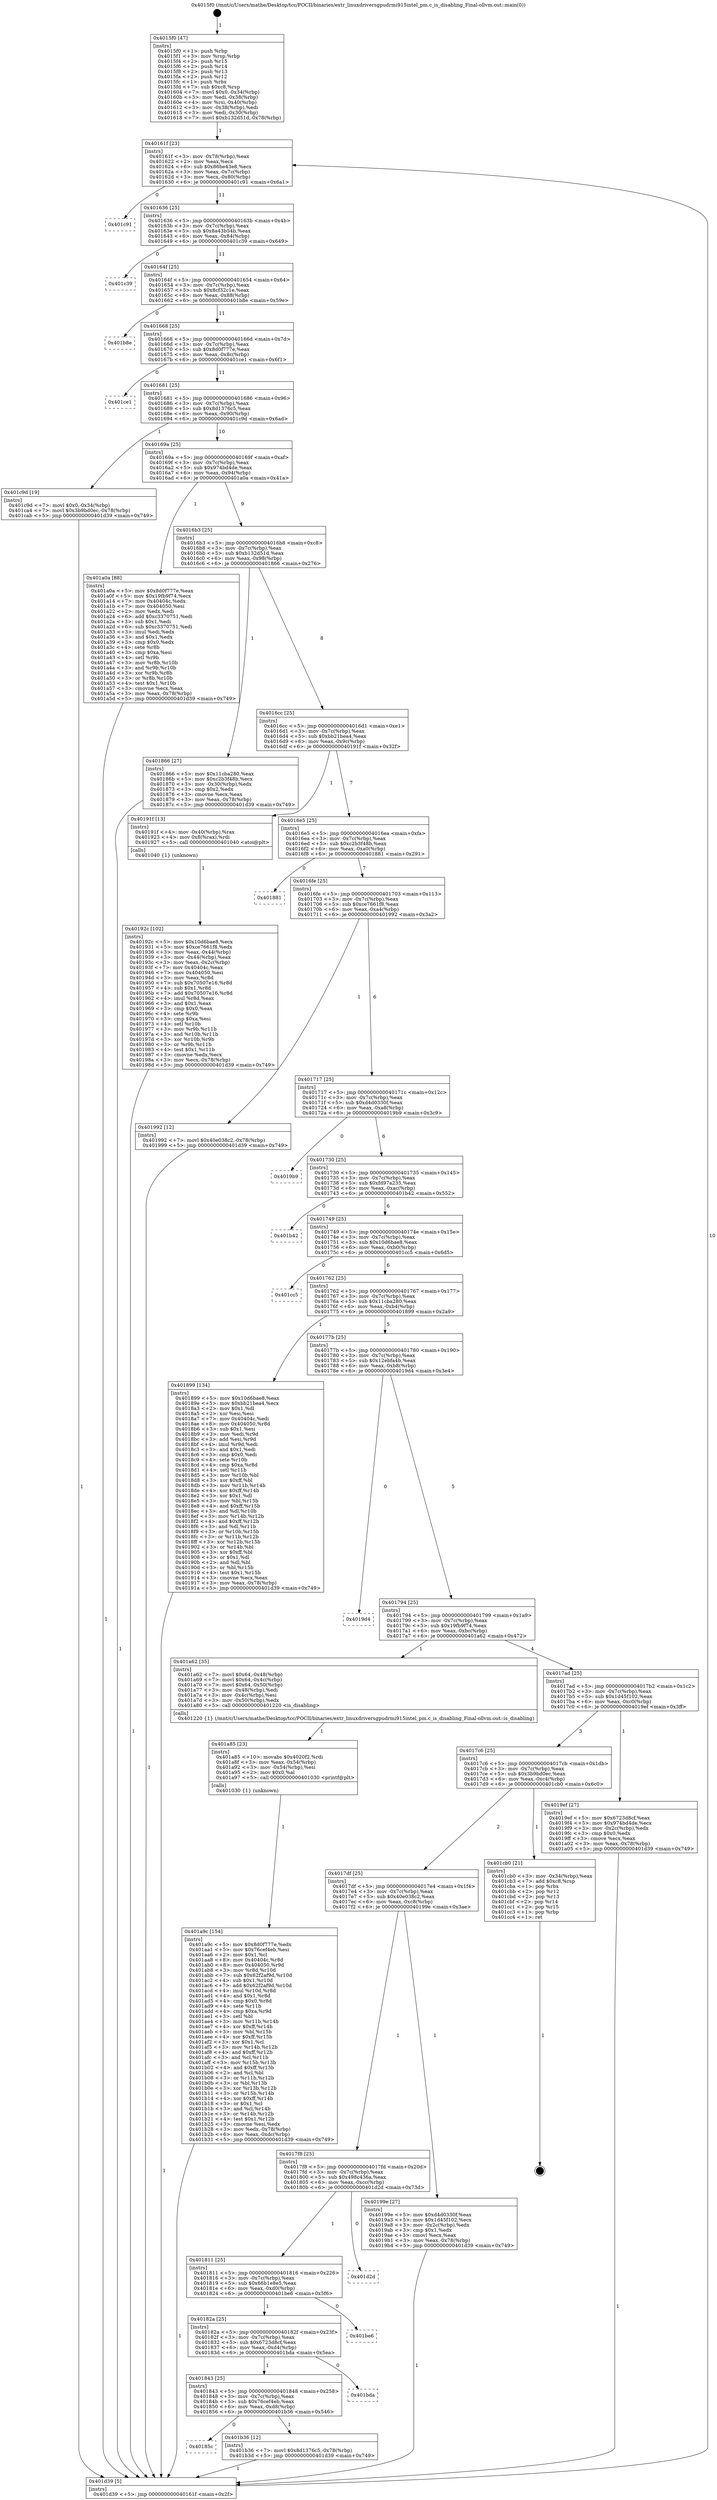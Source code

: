 digraph "0x4015f0" {
  label = "0x4015f0 (/mnt/c/Users/mathe/Desktop/tcc/POCII/binaries/extr_linuxdriversgpudrmi915intel_pm.c_is_disabling_Final-ollvm.out::main(0))"
  labelloc = "t"
  node[shape=record]

  Entry [label="",width=0.3,height=0.3,shape=circle,fillcolor=black,style=filled]
  "0x40161f" [label="{
     0x40161f [23]\l
     | [instrs]\l
     &nbsp;&nbsp;0x40161f \<+3\>: mov -0x78(%rbp),%eax\l
     &nbsp;&nbsp;0x401622 \<+2\>: mov %eax,%ecx\l
     &nbsp;&nbsp;0x401624 \<+6\>: sub $0x86be43e8,%ecx\l
     &nbsp;&nbsp;0x40162a \<+3\>: mov %eax,-0x7c(%rbp)\l
     &nbsp;&nbsp;0x40162d \<+3\>: mov %ecx,-0x80(%rbp)\l
     &nbsp;&nbsp;0x401630 \<+6\>: je 0000000000401c91 \<main+0x6a1\>\l
  }"]
  "0x401c91" [label="{
     0x401c91\l
  }", style=dashed]
  "0x401636" [label="{
     0x401636 [25]\l
     | [instrs]\l
     &nbsp;&nbsp;0x401636 \<+5\>: jmp 000000000040163b \<main+0x4b\>\l
     &nbsp;&nbsp;0x40163b \<+3\>: mov -0x7c(%rbp),%eax\l
     &nbsp;&nbsp;0x40163e \<+5\>: sub $0x8a43b54b,%eax\l
     &nbsp;&nbsp;0x401643 \<+6\>: mov %eax,-0x84(%rbp)\l
     &nbsp;&nbsp;0x401649 \<+6\>: je 0000000000401c39 \<main+0x649\>\l
  }"]
  Exit [label="",width=0.3,height=0.3,shape=circle,fillcolor=black,style=filled,peripheries=2]
  "0x401c39" [label="{
     0x401c39\l
  }", style=dashed]
  "0x40164f" [label="{
     0x40164f [25]\l
     | [instrs]\l
     &nbsp;&nbsp;0x40164f \<+5\>: jmp 0000000000401654 \<main+0x64\>\l
     &nbsp;&nbsp;0x401654 \<+3\>: mov -0x7c(%rbp),%eax\l
     &nbsp;&nbsp;0x401657 \<+5\>: sub $0x8cf32c1e,%eax\l
     &nbsp;&nbsp;0x40165c \<+6\>: mov %eax,-0x88(%rbp)\l
     &nbsp;&nbsp;0x401662 \<+6\>: je 0000000000401b8e \<main+0x59e\>\l
  }"]
  "0x40185c" [label="{
     0x40185c\l
  }", style=dashed]
  "0x401b8e" [label="{
     0x401b8e\l
  }", style=dashed]
  "0x401668" [label="{
     0x401668 [25]\l
     | [instrs]\l
     &nbsp;&nbsp;0x401668 \<+5\>: jmp 000000000040166d \<main+0x7d\>\l
     &nbsp;&nbsp;0x40166d \<+3\>: mov -0x7c(%rbp),%eax\l
     &nbsp;&nbsp;0x401670 \<+5\>: sub $0x8d0f777e,%eax\l
     &nbsp;&nbsp;0x401675 \<+6\>: mov %eax,-0x8c(%rbp)\l
     &nbsp;&nbsp;0x40167b \<+6\>: je 0000000000401ce1 \<main+0x6f1\>\l
  }"]
  "0x401b36" [label="{
     0x401b36 [12]\l
     | [instrs]\l
     &nbsp;&nbsp;0x401b36 \<+7\>: movl $0x8d1376c5,-0x78(%rbp)\l
     &nbsp;&nbsp;0x401b3d \<+5\>: jmp 0000000000401d39 \<main+0x749\>\l
  }"]
  "0x401ce1" [label="{
     0x401ce1\l
  }", style=dashed]
  "0x401681" [label="{
     0x401681 [25]\l
     | [instrs]\l
     &nbsp;&nbsp;0x401681 \<+5\>: jmp 0000000000401686 \<main+0x96\>\l
     &nbsp;&nbsp;0x401686 \<+3\>: mov -0x7c(%rbp),%eax\l
     &nbsp;&nbsp;0x401689 \<+5\>: sub $0x8d1376c5,%eax\l
     &nbsp;&nbsp;0x40168e \<+6\>: mov %eax,-0x90(%rbp)\l
     &nbsp;&nbsp;0x401694 \<+6\>: je 0000000000401c9d \<main+0x6ad\>\l
  }"]
  "0x401843" [label="{
     0x401843 [25]\l
     | [instrs]\l
     &nbsp;&nbsp;0x401843 \<+5\>: jmp 0000000000401848 \<main+0x258\>\l
     &nbsp;&nbsp;0x401848 \<+3\>: mov -0x7c(%rbp),%eax\l
     &nbsp;&nbsp;0x40184b \<+5\>: sub $0x76cef4eb,%eax\l
     &nbsp;&nbsp;0x401850 \<+6\>: mov %eax,-0xd8(%rbp)\l
     &nbsp;&nbsp;0x401856 \<+6\>: je 0000000000401b36 \<main+0x546\>\l
  }"]
  "0x401c9d" [label="{
     0x401c9d [19]\l
     | [instrs]\l
     &nbsp;&nbsp;0x401c9d \<+7\>: movl $0x0,-0x34(%rbp)\l
     &nbsp;&nbsp;0x401ca4 \<+7\>: movl $0x3b9bd0ec,-0x78(%rbp)\l
     &nbsp;&nbsp;0x401cab \<+5\>: jmp 0000000000401d39 \<main+0x749\>\l
  }"]
  "0x40169a" [label="{
     0x40169a [25]\l
     | [instrs]\l
     &nbsp;&nbsp;0x40169a \<+5\>: jmp 000000000040169f \<main+0xaf\>\l
     &nbsp;&nbsp;0x40169f \<+3\>: mov -0x7c(%rbp),%eax\l
     &nbsp;&nbsp;0x4016a2 \<+5\>: sub $0x974bd4de,%eax\l
     &nbsp;&nbsp;0x4016a7 \<+6\>: mov %eax,-0x94(%rbp)\l
     &nbsp;&nbsp;0x4016ad \<+6\>: je 0000000000401a0a \<main+0x41a\>\l
  }"]
  "0x401bda" [label="{
     0x401bda\l
  }", style=dashed]
  "0x401a0a" [label="{
     0x401a0a [88]\l
     | [instrs]\l
     &nbsp;&nbsp;0x401a0a \<+5\>: mov $0x8d0f777e,%eax\l
     &nbsp;&nbsp;0x401a0f \<+5\>: mov $0x19fb9f74,%ecx\l
     &nbsp;&nbsp;0x401a14 \<+7\>: mov 0x40404c,%edx\l
     &nbsp;&nbsp;0x401a1b \<+7\>: mov 0x404050,%esi\l
     &nbsp;&nbsp;0x401a22 \<+2\>: mov %edx,%edi\l
     &nbsp;&nbsp;0x401a24 \<+6\>: add $0xc3370751,%edi\l
     &nbsp;&nbsp;0x401a2a \<+3\>: sub $0x1,%edi\l
     &nbsp;&nbsp;0x401a2d \<+6\>: sub $0xc3370751,%edi\l
     &nbsp;&nbsp;0x401a33 \<+3\>: imul %edi,%edx\l
     &nbsp;&nbsp;0x401a36 \<+3\>: and $0x1,%edx\l
     &nbsp;&nbsp;0x401a39 \<+3\>: cmp $0x0,%edx\l
     &nbsp;&nbsp;0x401a3c \<+4\>: sete %r8b\l
     &nbsp;&nbsp;0x401a40 \<+3\>: cmp $0xa,%esi\l
     &nbsp;&nbsp;0x401a43 \<+4\>: setl %r9b\l
     &nbsp;&nbsp;0x401a47 \<+3\>: mov %r8b,%r10b\l
     &nbsp;&nbsp;0x401a4a \<+3\>: and %r9b,%r10b\l
     &nbsp;&nbsp;0x401a4d \<+3\>: xor %r9b,%r8b\l
     &nbsp;&nbsp;0x401a50 \<+3\>: or %r8b,%r10b\l
     &nbsp;&nbsp;0x401a53 \<+4\>: test $0x1,%r10b\l
     &nbsp;&nbsp;0x401a57 \<+3\>: cmovne %ecx,%eax\l
     &nbsp;&nbsp;0x401a5a \<+3\>: mov %eax,-0x78(%rbp)\l
     &nbsp;&nbsp;0x401a5d \<+5\>: jmp 0000000000401d39 \<main+0x749\>\l
  }"]
  "0x4016b3" [label="{
     0x4016b3 [25]\l
     | [instrs]\l
     &nbsp;&nbsp;0x4016b3 \<+5\>: jmp 00000000004016b8 \<main+0xc8\>\l
     &nbsp;&nbsp;0x4016b8 \<+3\>: mov -0x7c(%rbp),%eax\l
     &nbsp;&nbsp;0x4016bb \<+5\>: sub $0xb132d51d,%eax\l
     &nbsp;&nbsp;0x4016c0 \<+6\>: mov %eax,-0x98(%rbp)\l
     &nbsp;&nbsp;0x4016c6 \<+6\>: je 0000000000401866 \<main+0x276\>\l
  }"]
  "0x40182a" [label="{
     0x40182a [25]\l
     | [instrs]\l
     &nbsp;&nbsp;0x40182a \<+5\>: jmp 000000000040182f \<main+0x23f\>\l
     &nbsp;&nbsp;0x40182f \<+3\>: mov -0x7c(%rbp),%eax\l
     &nbsp;&nbsp;0x401832 \<+5\>: sub $0x6723d8cf,%eax\l
     &nbsp;&nbsp;0x401837 \<+6\>: mov %eax,-0xd4(%rbp)\l
     &nbsp;&nbsp;0x40183d \<+6\>: je 0000000000401bda \<main+0x5ea\>\l
  }"]
  "0x401866" [label="{
     0x401866 [27]\l
     | [instrs]\l
     &nbsp;&nbsp;0x401866 \<+5\>: mov $0x11cba280,%eax\l
     &nbsp;&nbsp;0x40186b \<+5\>: mov $0xc2b3f48b,%ecx\l
     &nbsp;&nbsp;0x401870 \<+3\>: mov -0x30(%rbp),%edx\l
     &nbsp;&nbsp;0x401873 \<+3\>: cmp $0x2,%edx\l
     &nbsp;&nbsp;0x401876 \<+3\>: cmovne %ecx,%eax\l
     &nbsp;&nbsp;0x401879 \<+3\>: mov %eax,-0x78(%rbp)\l
     &nbsp;&nbsp;0x40187c \<+5\>: jmp 0000000000401d39 \<main+0x749\>\l
  }"]
  "0x4016cc" [label="{
     0x4016cc [25]\l
     | [instrs]\l
     &nbsp;&nbsp;0x4016cc \<+5\>: jmp 00000000004016d1 \<main+0xe1\>\l
     &nbsp;&nbsp;0x4016d1 \<+3\>: mov -0x7c(%rbp),%eax\l
     &nbsp;&nbsp;0x4016d4 \<+5\>: sub $0xbb21bea4,%eax\l
     &nbsp;&nbsp;0x4016d9 \<+6\>: mov %eax,-0x9c(%rbp)\l
     &nbsp;&nbsp;0x4016df \<+6\>: je 000000000040191f \<main+0x32f\>\l
  }"]
  "0x401d39" [label="{
     0x401d39 [5]\l
     | [instrs]\l
     &nbsp;&nbsp;0x401d39 \<+5\>: jmp 000000000040161f \<main+0x2f\>\l
  }"]
  "0x4015f0" [label="{
     0x4015f0 [47]\l
     | [instrs]\l
     &nbsp;&nbsp;0x4015f0 \<+1\>: push %rbp\l
     &nbsp;&nbsp;0x4015f1 \<+3\>: mov %rsp,%rbp\l
     &nbsp;&nbsp;0x4015f4 \<+2\>: push %r15\l
     &nbsp;&nbsp;0x4015f6 \<+2\>: push %r14\l
     &nbsp;&nbsp;0x4015f8 \<+2\>: push %r13\l
     &nbsp;&nbsp;0x4015fa \<+2\>: push %r12\l
     &nbsp;&nbsp;0x4015fc \<+1\>: push %rbx\l
     &nbsp;&nbsp;0x4015fd \<+7\>: sub $0xc8,%rsp\l
     &nbsp;&nbsp;0x401604 \<+7\>: movl $0x0,-0x34(%rbp)\l
     &nbsp;&nbsp;0x40160b \<+3\>: mov %edi,-0x38(%rbp)\l
     &nbsp;&nbsp;0x40160e \<+4\>: mov %rsi,-0x40(%rbp)\l
     &nbsp;&nbsp;0x401612 \<+3\>: mov -0x38(%rbp),%edi\l
     &nbsp;&nbsp;0x401615 \<+3\>: mov %edi,-0x30(%rbp)\l
     &nbsp;&nbsp;0x401618 \<+7\>: movl $0xb132d51d,-0x78(%rbp)\l
  }"]
  "0x401be6" [label="{
     0x401be6\l
  }", style=dashed]
  "0x40191f" [label="{
     0x40191f [13]\l
     | [instrs]\l
     &nbsp;&nbsp;0x40191f \<+4\>: mov -0x40(%rbp),%rax\l
     &nbsp;&nbsp;0x401923 \<+4\>: mov 0x8(%rax),%rdi\l
     &nbsp;&nbsp;0x401927 \<+5\>: call 0000000000401040 \<atoi@plt\>\l
     | [calls]\l
     &nbsp;&nbsp;0x401040 \{1\} (unknown)\l
  }"]
  "0x4016e5" [label="{
     0x4016e5 [25]\l
     | [instrs]\l
     &nbsp;&nbsp;0x4016e5 \<+5\>: jmp 00000000004016ea \<main+0xfa\>\l
     &nbsp;&nbsp;0x4016ea \<+3\>: mov -0x7c(%rbp),%eax\l
     &nbsp;&nbsp;0x4016ed \<+5\>: sub $0xc2b3f48b,%eax\l
     &nbsp;&nbsp;0x4016f2 \<+6\>: mov %eax,-0xa0(%rbp)\l
     &nbsp;&nbsp;0x4016f8 \<+6\>: je 0000000000401881 \<main+0x291\>\l
  }"]
  "0x401811" [label="{
     0x401811 [25]\l
     | [instrs]\l
     &nbsp;&nbsp;0x401811 \<+5\>: jmp 0000000000401816 \<main+0x226\>\l
     &nbsp;&nbsp;0x401816 \<+3\>: mov -0x7c(%rbp),%eax\l
     &nbsp;&nbsp;0x401819 \<+5\>: sub $0x66b1e8e5,%eax\l
     &nbsp;&nbsp;0x40181e \<+6\>: mov %eax,-0xd0(%rbp)\l
     &nbsp;&nbsp;0x401824 \<+6\>: je 0000000000401be6 \<main+0x5f6\>\l
  }"]
  "0x401881" [label="{
     0x401881\l
  }", style=dashed]
  "0x4016fe" [label="{
     0x4016fe [25]\l
     | [instrs]\l
     &nbsp;&nbsp;0x4016fe \<+5\>: jmp 0000000000401703 \<main+0x113\>\l
     &nbsp;&nbsp;0x401703 \<+3\>: mov -0x7c(%rbp),%eax\l
     &nbsp;&nbsp;0x401706 \<+5\>: sub $0xce7661f8,%eax\l
     &nbsp;&nbsp;0x40170b \<+6\>: mov %eax,-0xa4(%rbp)\l
     &nbsp;&nbsp;0x401711 \<+6\>: je 0000000000401992 \<main+0x3a2\>\l
  }"]
  "0x401d2d" [label="{
     0x401d2d\l
  }", style=dashed]
  "0x401992" [label="{
     0x401992 [12]\l
     | [instrs]\l
     &nbsp;&nbsp;0x401992 \<+7\>: movl $0x40e038c2,-0x78(%rbp)\l
     &nbsp;&nbsp;0x401999 \<+5\>: jmp 0000000000401d39 \<main+0x749\>\l
  }"]
  "0x401717" [label="{
     0x401717 [25]\l
     | [instrs]\l
     &nbsp;&nbsp;0x401717 \<+5\>: jmp 000000000040171c \<main+0x12c\>\l
     &nbsp;&nbsp;0x40171c \<+3\>: mov -0x7c(%rbp),%eax\l
     &nbsp;&nbsp;0x40171f \<+5\>: sub $0xd4d0330f,%eax\l
     &nbsp;&nbsp;0x401724 \<+6\>: mov %eax,-0xa8(%rbp)\l
     &nbsp;&nbsp;0x40172a \<+6\>: je 00000000004019b9 \<main+0x3c9\>\l
  }"]
  "0x401a9c" [label="{
     0x401a9c [154]\l
     | [instrs]\l
     &nbsp;&nbsp;0x401a9c \<+5\>: mov $0x8d0f777e,%edx\l
     &nbsp;&nbsp;0x401aa1 \<+5\>: mov $0x76cef4eb,%esi\l
     &nbsp;&nbsp;0x401aa6 \<+2\>: mov $0x1,%cl\l
     &nbsp;&nbsp;0x401aa8 \<+8\>: mov 0x40404c,%r8d\l
     &nbsp;&nbsp;0x401ab0 \<+8\>: mov 0x404050,%r9d\l
     &nbsp;&nbsp;0x401ab8 \<+3\>: mov %r8d,%r10d\l
     &nbsp;&nbsp;0x401abb \<+7\>: sub $0x62f2af9d,%r10d\l
     &nbsp;&nbsp;0x401ac2 \<+4\>: sub $0x1,%r10d\l
     &nbsp;&nbsp;0x401ac6 \<+7\>: add $0x62f2af9d,%r10d\l
     &nbsp;&nbsp;0x401acd \<+4\>: imul %r10d,%r8d\l
     &nbsp;&nbsp;0x401ad1 \<+4\>: and $0x1,%r8d\l
     &nbsp;&nbsp;0x401ad5 \<+4\>: cmp $0x0,%r8d\l
     &nbsp;&nbsp;0x401ad9 \<+4\>: sete %r11b\l
     &nbsp;&nbsp;0x401add \<+4\>: cmp $0xa,%r9d\l
     &nbsp;&nbsp;0x401ae1 \<+3\>: setl %bl\l
     &nbsp;&nbsp;0x401ae4 \<+3\>: mov %r11b,%r14b\l
     &nbsp;&nbsp;0x401ae7 \<+4\>: xor $0xff,%r14b\l
     &nbsp;&nbsp;0x401aeb \<+3\>: mov %bl,%r15b\l
     &nbsp;&nbsp;0x401aee \<+4\>: xor $0xff,%r15b\l
     &nbsp;&nbsp;0x401af2 \<+3\>: xor $0x1,%cl\l
     &nbsp;&nbsp;0x401af5 \<+3\>: mov %r14b,%r12b\l
     &nbsp;&nbsp;0x401af8 \<+4\>: and $0xff,%r12b\l
     &nbsp;&nbsp;0x401afc \<+3\>: and %cl,%r11b\l
     &nbsp;&nbsp;0x401aff \<+3\>: mov %r15b,%r13b\l
     &nbsp;&nbsp;0x401b02 \<+4\>: and $0xff,%r13b\l
     &nbsp;&nbsp;0x401b06 \<+2\>: and %cl,%bl\l
     &nbsp;&nbsp;0x401b08 \<+3\>: or %r11b,%r12b\l
     &nbsp;&nbsp;0x401b0b \<+3\>: or %bl,%r13b\l
     &nbsp;&nbsp;0x401b0e \<+3\>: xor %r13b,%r12b\l
     &nbsp;&nbsp;0x401b11 \<+3\>: or %r15b,%r14b\l
     &nbsp;&nbsp;0x401b14 \<+4\>: xor $0xff,%r14b\l
     &nbsp;&nbsp;0x401b18 \<+3\>: or $0x1,%cl\l
     &nbsp;&nbsp;0x401b1b \<+3\>: and %cl,%r14b\l
     &nbsp;&nbsp;0x401b1e \<+3\>: or %r14b,%r12b\l
     &nbsp;&nbsp;0x401b21 \<+4\>: test $0x1,%r12b\l
     &nbsp;&nbsp;0x401b25 \<+3\>: cmovne %esi,%edx\l
     &nbsp;&nbsp;0x401b28 \<+3\>: mov %edx,-0x78(%rbp)\l
     &nbsp;&nbsp;0x401b2b \<+6\>: mov %eax,-0xdc(%rbp)\l
     &nbsp;&nbsp;0x401b31 \<+5\>: jmp 0000000000401d39 \<main+0x749\>\l
  }"]
  "0x4019b9" [label="{
     0x4019b9\l
  }", style=dashed]
  "0x401730" [label="{
     0x401730 [25]\l
     | [instrs]\l
     &nbsp;&nbsp;0x401730 \<+5\>: jmp 0000000000401735 \<main+0x145\>\l
     &nbsp;&nbsp;0x401735 \<+3\>: mov -0x7c(%rbp),%eax\l
     &nbsp;&nbsp;0x401738 \<+5\>: sub $0xfd97a235,%eax\l
     &nbsp;&nbsp;0x40173d \<+6\>: mov %eax,-0xac(%rbp)\l
     &nbsp;&nbsp;0x401743 \<+6\>: je 0000000000401b42 \<main+0x552\>\l
  }"]
  "0x401a85" [label="{
     0x401a85 [23]\l
     | [instrs]\l
     &nbsp;&nbsp;0x401a85 \<+10\>: movabs $0x4020f2,%rdi\l
     &nbsp;&nbsp;0x401a8f \<+3\>: mov %eax,-0x54(%rbp)\l
     &nbsp;&nbsp;0x401a92 \<+3\>: mov -0x54(%rbp),%esi\l
     &nbsp;&nbsp;0x401a95 \<+2\>: mov $0x0,%al\l
     &nbsp;&nbsp;0x401a97 \<+5\>: call 0000000000401030 \<printf@plt\>\l
     | [calls]\l
     &nbsp;&nbsp;0x401030 \{1\} (unknown)\l
  }"]
  "0x401b42" [label="{
     0x401b42\l
  }", style=dashed]
  "0x401749" [label="{
     0x401749 [25]\l
     | [instrs]\l
     &nbsp;&nbsp;0x401749 \<+5\>: jmp 000000000040174e \<main+0x15e\>\l
     &nbsp;&nbsp;0x40174e \<+3\>: mov -0x7c(%rbp),%eax\l
     &nbsp;&nbsp;0x401751 \<+5\>: sub $0x10d6bae8,%eax\l
     &nbsp;&nbsp;0x401756 \<+6\>: mov %eax,-0xb0(%rbp)\l
     &nbsp;&nbsp;0x40175c \<+6\>: je 0000000000401cc5 \<main+0x6d5\>\l
  }"]
  "0x4017f8" [label="{
     0x4017f8 [25]\l
     | [instrs]\l
     &nbsp;&nbsp;0x4017f8 \<+5\>: jmp 00000000004017fd \<main+0x20d\>\l
     &nbsp;&nbsp;0x4017fd \<+3\>: mov -0x7c(%rbp),%eax\l
     &nbsp;&nbsp;0x401800 \<+5\>: sub $0x498c436a,%eax\l
     &nbsp;&nbsp;0x401805 \<+6\>: mov %eax,-0xcc(%rbp)\l
     &nbsp;&nbsp;0x40180b \<+6\>: je 0000000000401d2d \<main+0x73d\>\l
  }"]
  "0x401cc5" [label="{
     0x401cc5\l
  }", style=dashed]
  "0x401762" [label="{
     0x401762 [25]\l
     | [instrs]\l
     &nbsp;&nbsp;0x401762 \<+5\>: jmp 0000000000401767 \<main+0x177\>\l
     &nbsp;&nbsp;0x401767 \<+3\>: mov -0x7c(%rbp),%eax\l
     &nbsp;&nbsp;0x40176a \<+5\>: sub $0x11cba280,%eax\l
     &nbsp;&nbsp;0x40176f \<+6\>: mov %eax,-0xb4(%rbp)\l
     &nbsp;&nbsp;0x401775 \<+6\>: je 0000000000401899 \<main+0x2a9\>\l
  }"]
  "0x40199e" [label="{
     0x40199e [27]\l
     | [instrs]\l
     &nbsp;&nbsp;0x40199e \<+5\>: mov $0xd4d0330f,%eax\l
     &nbsp;&nbsp;0x4019a3 \<+5\>: mov $0x1d45f102,%ecx\l
     &nbsp;&nbsp;0x4019a8 \<+3\>: mov -0x2c(%rbp),%edx\l
     &nbsp;&nbsp;0x4019ab \<+3\>: cmp $0x1,%edx\l
     &nbsp;&nbsp;0x4019ae \<+3\>: cmovl %ecx,%eax\l
     &nbsp;&nbsp;0x4019b1 \<+3\>: mov %eax,-0x78(%rbp)\l
     &nbsp;&nbsp;0x4019b4 \<+5\>: jmp 0000000000401d39 \<main+0x749\>\l
  }"]
  "0x401899" [label="{
     0x401899 [134]\l
     | [instrs]\l
     &nbsp;&nbsp;0x401899 \<+5\>: mov $0x10d6bae8,%eax\l
     &nbsp;&nbsp;0x40189e \<+5\>: mov $0xbb21bea4,%ecx\l
     &nbsp;&nbsp;0x4018a3 \<+2\>: mov $0x1,%dl\l
     &nbsp;&nbsp;0x4018a5 \<+2\>: xor %esi,%esi\l
     &nbsp;&nbsp;0x4018a7 \<+7\>: mov 0x40404c,%edi\l
     &nbsp;&nbsp;0x4018ae \<+8\>: mov 0x404050,%r8d\l
     &nbsp;&nbsp;0x4018b6 \<+3\>: sub $0x1,%esi\l
     &nbsp;&nbsp;0x4018b9 \<+3\>: mov %edi,%r9d\l
     &nbsp;&nbsp;0x4018bc \<+3\>: add %esi,%r9d\l
     &nbsp;&nbsp;0x4018bf \<+4\>: imul %r9d,%edi\l
     &nbsp;&nbsp;0x4018c3 \<+3\>: and $0x1,%edi\l
     &nbsp;&nbsp;0x4018c6 \<+3\>: cmp $0x0,%edi\l
     &nbsp;&nbsp;0x4018c9 \<+4\>: sete %r10b\l
     &nbsp;&nbsp;0x4018cd \<+4\>: cmp $0xa,%r8d\l
     &nbsp;&nbsp;0x4018d1 \<+4\>: setl %r11b\l
     &nbsp;&nbsp;0x4018d5 \<+3\>: mov %r10b,%bl\l
     &nbsp;&nbsp;0x4018d8 \<+3\>: xor $0xff,%bl\l
     &nbsp;&nbsp;0x4018db \<+3\>: mov %r11b,%r14b\l
     &nbsp;&nbsp;0x4018de \<+4\>: xor $0xff,%r14b\l
     &nbsp;&nbsp;0x4018e2 \<+3\>: xor $0x1,%dl\l
     &nbsp;&nbsp;0x4018e5 \<+3\>: mov %bl,%r15b\l
     &nbsp;&nbsp;0x4018e8 \<+4\>: and $0xff,%r15b\l
     &nbsp;&nbsp;0x4018ec \<+3\>: and %dl,%r10b\l
     &nbsp;&nbsp;0x4018ef \<+3\>: mov %r14b,%r12b\l
     &nbsp;&nbsp;0x4018f2 \<+4\>: and $0xff,%r12b\l
     &nbsp;&nbsp;0x4018f6 \<+3\>: and %dl,%r11b\l
     &nbsp;&nbsp;0x4018f9 \<+3\>: or %r10b,%r15b\l
     &nbsp;&nbsp;0x4018fc \<+3\>: or %r11b,%r12b\l
     &nbsp;&nbsp;0x4018ff \<+3\>: xor %r12b,%r15b\l
     &nbsp;&nbsp;0x401902 \<+3\>: or %r14b,%bl\l
     &nbsp;&nbsp;0x401905 \<+3\>: xor $0xff,%bl\l
     &nbsp;&nbsp;0x401908 \<+3\>: or $0x1,%dl\l
     &nbsp;&nbsp;0x40190b \<+2\>: and %dl,%bl\l
     &nbsp;&nbsp;0x40190d \<+3\>: or %bl,%r15b\l
     &nbsp;&nbsp;0x401910 \<+4\>: test $0x1,%r15b\l
     &nbsp;&nbsp;0x401914 \<+3\>: cmovne %ecx,%eax\l
     &nbsp;&nbsp;0x401917 \<+3\>: mov %eax,-0x78(%rbp)\l
     &nbsp;&nbsp;0x40191a \<+5\>: jmp 0000000000401d39 \<main+0x749\>\l
  }"]
  "0x40177b" [label="{
     0x40177b [25]\l
     | [instrs]\l
     &nbsp;&nbsp;0x40177b \<+5\>: jmp 0000000000401780 \<main+0x190\>\l
     &nbsp;&nbsp;0x401780 \<+3\>: mov -0x7c(%rbp),%eax\l
     &nbsp;&nbsp;0x401783 \<+5\>: sub $0x12ebfa4b,%eax\l
     &nbsp;&nbsp;0x401788 \<+6\>: mov %eax,-0xb8(%rbp)\l
     &nbsp;&nbsp;0x40178e \<+6\>: je 00000000004019d4 \<main+0x3e4\>\l
  }"]
  "0x40192c" [label="{
     0x40192c [102]\l
     | [instrs]\l
     &nbsp;&nbsp;0x40192c \<+5\>: mov $0x10d6bae8,%ecx\l
     &nbsp;&nbsp;0x401931 \<+5\>: mov $0xce7661f8,%edx\l
     &nbsp;&nbsp;0x401936 \<+3\>: mov %eax,-0x44(%rbp)\l
     &nbsp;&nbsp;0x401939 \<+3\>: mov -0x44(%rbp),%eax\l
     &nbsp;&nbsp;0x40193c \<+3\>: mov %eax,-0x2c(%rbp)\l
     &nbsp;&nbsp;0x40193f \<+7\>: mov 0x40404c,%eax\l
     &nbsp;&nbsp;0x401946 \<+7\>: mov 0x404050,%esi\l
     &nbsp;&nbsp;0x40194d \<+3\>: mov %eax,%r8d\l
     &nbsp;&nbsp;0x401950 \<+7\>: sub $0x70507e16,%r8d\l
     &nbsp;&nbsp;0x401957 \<+4\>: sub $0x1,%r8d\l
     &nbsp;&nbsp;0x40195b \<+7\>: add $0x70507e16,%r8d\l
     &nbsp;&nbsp;0x401962 \<+4\>: imul %r8d,%eax\l
     &nbsp;&nbsp;0x401966 \<+3\>: and $0x1,%eax\l
     &nbsp;&nbsp;0x401969 \<+3\>: cmp $0x0,%eax\l
     &nbsp;&nbsp;0x40196c \<+4\>: sete %r9b\l
     &nbsp;&nbsp;0x401970 \<+3\>: cmp $0xa,%esi\l
     &nbsp;&nbsp;0x401973 \<+4\>: setl %r10b\l
     &nbsp;&nbsp;0x401977 \<+3\>: mov %r9b,%r11b\l
     &nbsp;&nbsp;0x40197a \<+3\>: and %r10b,%r11b\l
     &nbsp;&nbsp;0x40197d \<+3\>: xor %r10b,%r9b\l
     &nbsp;&nbsp;0x401980 \<+3\>: or %r9b,%r11b\l
     &nbsp;&nbsp;0x401983 \<+4\>: test $0x1,%r11b\l
     &nbsp;&nbsp;0x401987 \<+3\>: cmovne %edx,%ecx\l
     &nbsp;&nbsp;0x40198a \<+3\>: mov %ecx,-0x78(%rbp)\l
     &nbsp;&nbsp;0x40198d \<+5\>: jmp 0000000000401d39 \<main+0x749\>\l
  }"]
  "0x4017df" [label="{
     0x4017df [25]\l
     | [instrs]\l
     &nbsp;&nbsp;0x4017df \<+5\>: jmp 00000000004017e4 \<main+0x1f4\>\l
     &nbsp;&nbsp;0x4017e4 \<+3\>: mov -0x7c(%rbp),%eax\l
     &nbsp;&nbsp;0x4017e7 \<+5\>: sub $0x40e038c2,%eax\l
     &nbsp;&nbsp;0x4017ec \<+6\>: mov %eax,-0xc8(%rbp)\l
     &nbsp;&nbsp;0x4017f2 \<+6\>: je 000000000040199e \<main+0x3ae\>\l
  }"]
  "0x4019d4" [label="{
     0x4019d4\l
  }", style=dashed]
  "0x401794" [label="{
     0x401794 [25]\l
     | [instrs]\l
     &nbsp;&nbsp;0x401794 \<+5\>: jmp 0000000000401799 \<main+0x1a9\>\l
     &nbsp;&nbsp;0x401799 \<+3\>: mov -0x7c(%rbp),%eax\l
     &nbsp;&nbsp;0x40179c \<+5\>: sub $0x19fb9f74,%eax\l
     &nbsp;&nbsp;0x4017a1 \<+6\>: mov %eax,-0xbc(%rbp)\l
     &nbsp;&nbsp;0x4017a7 \<+6\>: je 0000000000401a62 \<main+0x472\>\l
  }"]
  "0x401cb0" [label="{
     0x401cb0 [21]\l
     | [instrs]\l
     &nbsp;&nbsp;0x401cb0 \<+3\>: mov -0x34(%rbp),%eax\l
     &nbsp;&nbsp;0x401cb3 \<+7\>: add $0xc8,%rsp\l
     &nbsp;&nbsp;0x401cba \<+1\>: pop %rbx\l
     &nbsp;&nbsp;0x401cbb \<+2\>: pop %r12\l
     &nbsp;&nbsp;0x401cbd \<+2\>: pop %r13\l
     &nbsp;&nbsp;0x401cbf \<+2\>: pop %r14\l
     &nbsp;&nbsp;0x401cc1 \<+2\>: pop %r15\l
     &nbsp;&nbsp;0x401cc3 \<+1\>: pop %rbp\l
     &nbsp;&nbsp;0x401cc4 \<+1\>: ret\l
  }"]
  "0x401a62" [label="{
     0x401a62 [35]\l
     | [instrs]\l
     &nbsp;&nbsp;0x401a62 \<+7\>: movl $0x64,-0x48(%rbp)\l
     &nbsp;&nbsp;0x401a69 \<+7\>: movl $0x64,-0x4c(%rbp)\l
     &nbsp;&nbsp;0x401a70 \<+7\>: movl $0x64,-0x50(%rbp)\l
     &nbsp;&nbsp;0x401a77 \<+3\>: mov -0x48(%rbp),%edi\l
     &nbsp;&nbsp;0x401a7a \<+3\>: mov -0x4c(%rbp),%esi\l
     &nbsp;&nbsp;0x401a7d \<+3\>: mov -0x50(%rbp),%edx\l
     &nbsp;&nbsp;0x401a80 \<+5\>: call 0000000000401220 \<is_disabling\>\l
     | [calls]\l
     &nbsp;&nbsp;0x401220 \{1\} (/mnt/c/Users/mathe/Desktop/tcc/POCII/binaries/extr_linuxdriversgpudrmi915intel_pm.c_is_disabling_Final-ollvm.out::is_disabling)\l
  }"]
  "0x4017ad" [label="{
     0x4017ad [25]\l
     | [instrs]\l
     &nbsp;&nbsp;0x4017ad \<+5\>: jmp 00000000004017b2 \<main+0x1c2\>\l
     &nbsp;&nbsp;0x4017b2 \<+3\>: mov -0x7c(%rbp),%eax\l
     &nbsp;&nbsp;0x4017b5 \<+5\>: sub $0x1d45f102,%eax\l
     &nbsp;&nbsp;0x4017ba \<+6\>: mov %eax,-0xc0(%rbp)\l
     &nbsp;&nbsp;0x4017c0 \<+6\>: je 00000000004019ef \<main+0x3ff\>\l
  }"]
  "0x4017c6" [label="{
     0x4017c6 [25]\l
     | [instrs]\l
     &nbsp;&nbsp;0x4017c6 \<+5\>: jmp 00000000004017cb \<main+0x1db\>\l
     &nbsp;&nbsp;0x4017cb \<+3\>: mov -0x7c(%rbp),%eax\l
     &nbsp;&nbsp;0x4017ce \<+5\>: sub $0x3b9bd0ec,%eax\l
     &nbsp;&nbsp;0x4017d3 \<+6\>: mov %eax,-0xc4(%rbp)\l
     &nbsp;&nbsp;0x4017d9 \<+6\>: je 0000000000401cb0 \<main+0x6c0\>\l
  }"]
  "0x4019ef" [label="{
     0x4019ef [27]\l
     | [instrs]\l
     &nbsp;&nbsp;0x4019ef \<+5\>: mov $0x6723d8cf,%eax\l
     &nbsp;&nbsp;0x4019f4 \<+5\>: mov $0x974bd4de,%ecx\l
     &nbsp;&nbsp;0x4019f9 \<+3\>: mov -0x2c(%rbp),%edx\l
     &nbsp;&nbsp;0x4019fc \<+3\>: cmp $0x0,%edx\l
     &nbsp;&nbsp;0x4019ff \<+3\>: cmove %ecx,%eax\l
     &nbsp;&nbsp;0x401a02 \<+3\>: mov %eax,-0x78(%rbp)\l
     &nbsp;&nbsp;0x401a05 \<+5\>: jmp 0000000000401d39 \<main+0x749\>\l
  }"]
  Entry -> "0x4015f0" [label=" 1"]
  "0x40161f" -> "0x401c91" [label=" 0"]
  "0x40161f" -> "0x401636" [label=" 11"]
  "0x401cb0" -> Exit [label=" 1"]
  "0x401636" -> "0x401c39" [label=" 0"]
  "0x401636" -> "0x40164f" [label=" 11"]
  "0x401c9d" -> "0x401d39" [label=" 1"]
  "0x40164f" -> "0x401b8e" [label=" 0"]
  "0x40164f" -> "0x401668" [label=" 11"]
  "0x401b36" -> "0x401d39" [label=" 1"]
  "0x401668" -> "0x401ce1" [label=" 0"]
  "0x401668" -> "0x401681" [label=" 11"]
  "0x401843" -> "0x40185c" [label=" 0"]
  "0x401681" -> "0x401c9d" [label=" 1"]
  "0x401681" -> "0x40169a" [label=" 10"]
  "0x401843" -> "0x401b36" [label=" 1"]
  "0x40169a" -> "0x401a0a" [label=" 1"]
  "0x40169a" -> "0x4016b3" [label=" 9"]
  "0x40182a" -> "0x401843" [label=" 1"]
  "0x4016b3" -> "0x401866" [label=" 1"]
  "0x4016b3" -> "0x4016cc" [label=" 8"]
  "0x401866" -> "0x401d39" [label=" 1"]
  "0x4015f0" -> "0x40161f" [label=" 1"]
  "0x401d39" -> "0x40161f" [label=" 10"]
  "0x40182a" -> "0x401bda" [label=" 0"]
  "0x4016cc" -> "0x40191f" [label=" 1"]
  "0x4016cc" -> "0x4016e5" [label=" 7"]
  "0x401811" -> "0x40182a" [label=" 1"]
  "0x4016e5" -> "0x401881" [label=" 0"]
  "0x4016e5" -> "0x4016fe" [label=" 7"]
  "0x401811" -> "0x401be6" [label=" 0"]
  "0x4016fe" -> "0x401992" [label=" 1"]
  "0x4016fe" -> "0x401717" [label=" 6"]
  "0x4017f8" -> "0x401811" [label=" 1"]
  "0x401717" -> "0x4019b9" [label=" 0"]
  "0x401717" -> "0x401730" [label=" 6"]
  "0x4017f8" -> "0x401d2d" [label=" 0"]
  "0x401730" -> "0x401b42" [label=" 0"]
  "0x401730" -> "0x401749" [label=" 6"]
  "0x401a9c" -> "0x401d39" [label=" 1"]
  "0x401749" -> "0x401cc5" [label=" 0"]
  "0x401749" -> "0x401762" [label=" 6"]
  "0x401a85" -> "0x401a9c" [label=" 1"]
  "0x401762" -> "0x401899" [label=" 1"]
  "0x401762" -> "0x40177b" [label=" 5"]
  "0x401899" -> "0x401d39" [label=" 1"]
  "0x40191f" -> "0x40192c" [label=" 1"]
  "0x40192c" -> "0x401d39" [label=" 1"]
  "0x401992" -> "0x401d39" [label=" 1"]
  "0x401a62" -> "0x401a85" [label=" 1"]
  "0x40177b" -> "0x4019d4" [label=" 0"]
  "0x40177b" -> "0x401794" [label=" 5"]
  "0x4019ef" -> "0x401d39" [label=" 1"]
  "0x401794" -> "0x401a62" [label=" 1"]
  "0x401794" -> "0x4017ad" [label=" 4"]
  "0x40199e" -> "0x401d39" [label=" 1"]
  "0x4017ad" -> "0x4019ef" [label=" 1"]
  "0x4017ad" -> "0x4017c6" [label=" 3"]
  "0x4017df" -> "0x4017f8" [label=" 1"]
  "0x4017c6" -> "0x401cb0" [label=" 1"]
  "0x4017c6" -> "0x4017df" [label=" 2"]
  "0x401a0a" -> "0x401d39" [label=" 1"]
  "0x4017df" -> "0x40199e" [label=" 1"]
}
